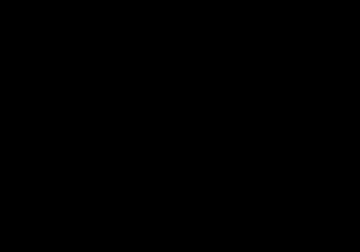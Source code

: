 set terminal pngcairo nocrop enhanced font "verdana,8" size 640,400
set output "QBFT_result.eps"

set terminal postscript eps enhanced color font 'Times-Roman,18'

set title "QBFT Consensus for 5 to 25 nodes"

set grid ytics lc rgb "black" lw 1.5 lt 0.1
set grid xtics lc rgb "black" lw 1.5 lt 0.1


set xlabel "Input TPS"
set ylabel "Output TPS"

set key at graph 0.75, 0.95

#csv settings:
# set key autotitle columnhead
set datafile separator comma


$data << EOD
200,197,196,196,196,196,196,196
500, 465, 463, 400, 380, 290, 270, 250
1000, 220, 215, 214, 213, 213, 212, 210
1500, 220, 215, 212, 211, 210, 210, 205
EOD

plot "$data" using 1:2 with linespoints title "5 nodes", \
    "$data" using 1:3 with linespoints title "10 nodes", \
    "$data" using 1:4 with linespoints title "15 nodes", \
    "$data" using 1:5 with linespoints title "17 nodes", \
    "$data" using 1:6 with linespoints title "19 nodes", \
    "$data" using 1:7 with linespoints title "20 nodes", \
    "$data" using 1:8 with linespoints title "25 nodes"